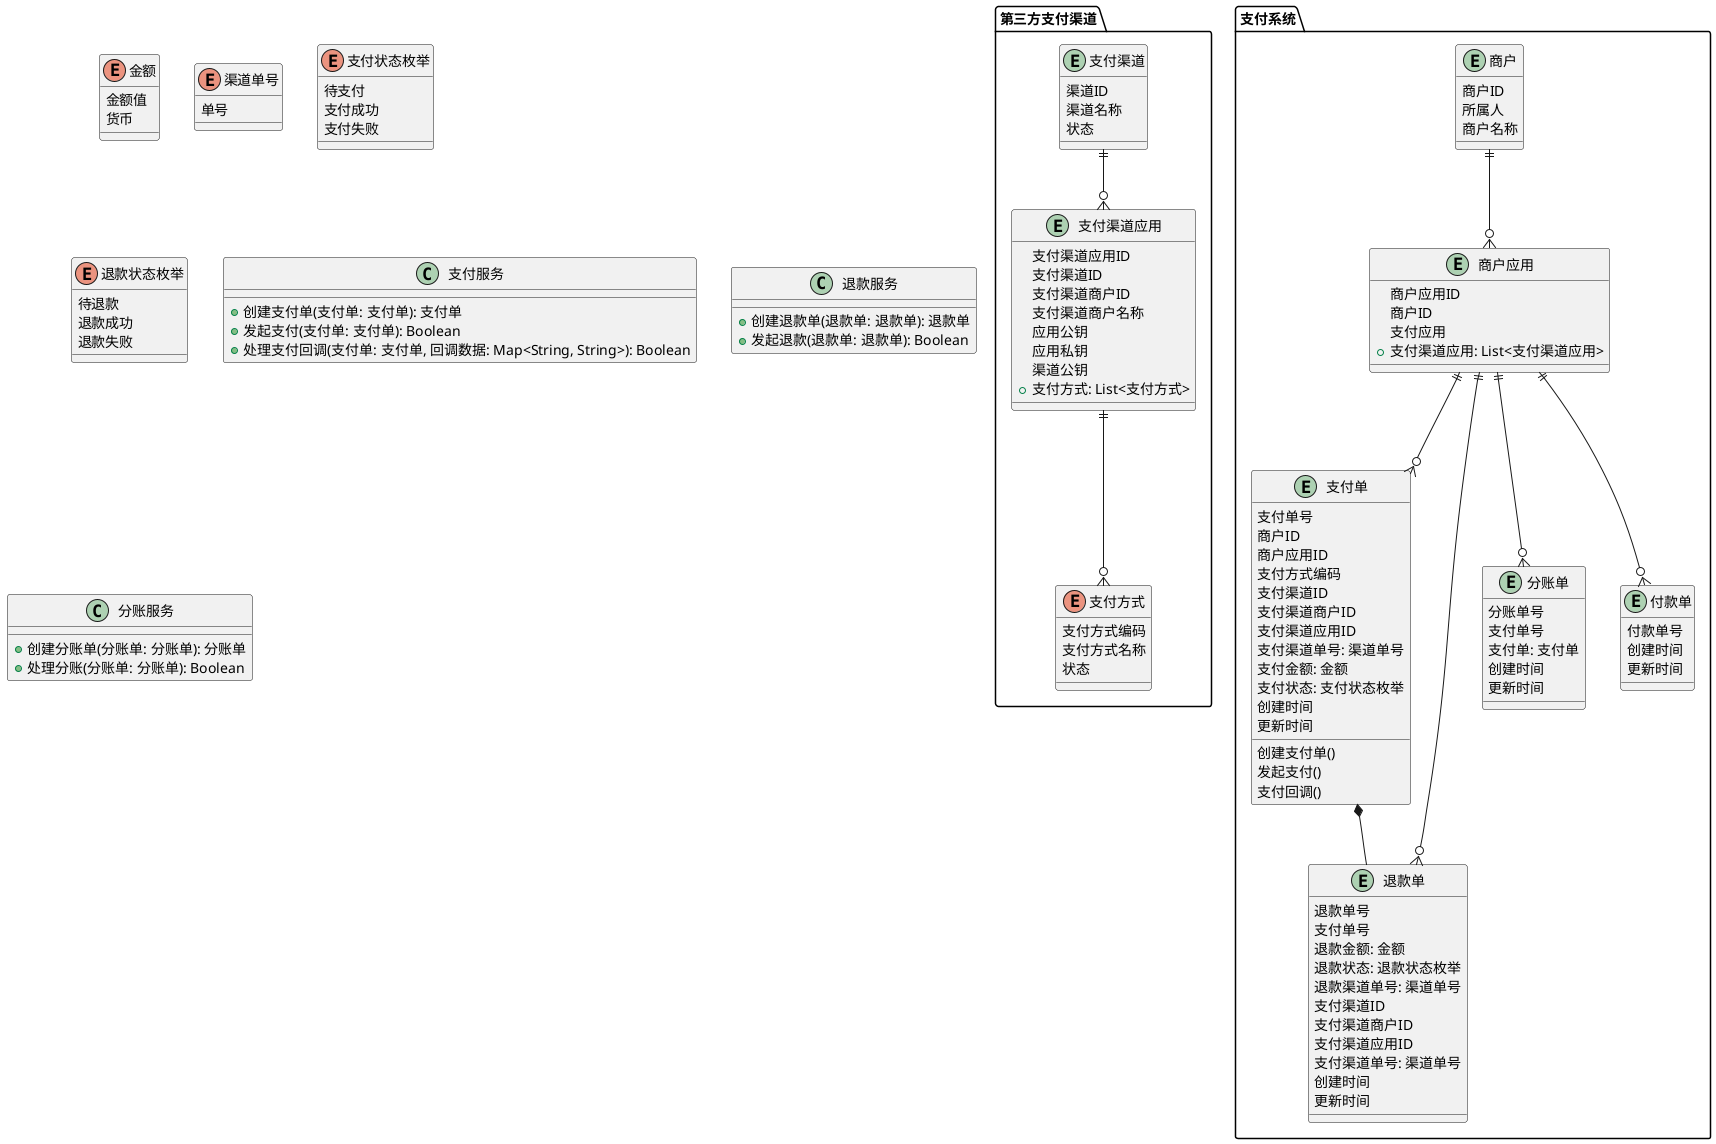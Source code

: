 @startuml
'https://plantuml.com/class-diagram

package 第三方支付渠道{
    enum 支付方式{
        支付方式编码
        支付方式名称
        状态
    }

    entity 支付渠道{
        渠道ID
        渠道名称
        状态
    }

    entity 支付渠道应用{
        支付渠道应用ID
        支付渠道ID
        支付渠道商户ID
        支付渠道商户名称
        应用公钥
        应用私钥
        渠道公钥
        +支付方式: List<支付方式>
    }
}

package 支付系统{
    entity 商户{
        商户ID
        所属人
        商户名称
    }

    entity 商户应用{
        商户应用ID
        商户ID
        支付应用
        +支付渠道应用: List<支付渠道应用>
    }

    entity 支付单{
        支付单号
        商户ID
        商户应用ID
        支付方式编码
        支付渠道ID
        支付渠道商户ID
        支付渠道应用ID
        支付渠道单号: 渠道单号
        支付金额: 金额
        支付状态: 支付状态枚举
        创建时间
        更新时间
        创建支付单()
        发起支付()
        支付回调()
    }

    entity 退款单{
        退款单号
        支付单号
        退款金额: 金额
        退款状态: 退款状态枚举
        退款渠道单号: 渠道单号
        支付渠道ID
        支付渠道商户ID
        支付渠道应用ID
        支付渠道单号: 渠道单号
        创建时间
        更新时间
    }

    entity 分账单{
        分账单号
        支付单号
        支付单: 支付单
        创建时间
        更新时间
    }

    entity 付款单{
        付款单号
        创建时间
        更新时间
    }

    商户应用 ||--o{ 支付单
    商户应用 ||--o{ 付款单
    商户应用 ||--o{ 退款单
    商户应用 ||--o{ 分账单

    支付单 *-- 退款单

    商户 ||--o{ 商户应用

    支付渠道 ||--o{ 支付渠道应用

    支付渠道应用 ||--o{ 支付方式
}

enum 金额 {
    金额值
    货币
}

enum 渠道单号 {
    单号
}

enum 支付状态枚举 {
    待支付
    支付成功
    支付失败
}

enum 退款状态枚举 {
    待退款
    退款成功
    退款失败
}

class 支付服务 {
    +创建支付单(支付单: 支付单): 支付单
    +发起支付(支付单: 支付单): Boolean
    +处理支付回调(支付单: 支付单, 回调数据: Map<String, String>): Boolean
}

class 退款服务 {
    +创建退款单(退款单: 退款单): 退款单
    +发起退款(退款单: 退款单): Boolean
}

class 分账服务 {
    +创建分账单(分账单: 分账单): 分账单
    +处理分账(分账单: 分账单): Boolean
}

@enduml
